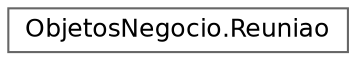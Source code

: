 digraph "Graphical Class Hierarchy"
{
 // LATEX_PDF_SIZE
  bgcolor="transparent";
  edge [fontname=Helvetica,fontsize=12,labelfontname=Helvetica,labelfontsize=10];
  node [fontname=Helvetica,fontsize=12,shape=box,height=0.2,width=0.4];
  rankdir="LR";
  Node0 [id="Node000000",label="ObjetosNegocio.Reuniao",height=0.2,width=0.4,color="grey40", fillcolor="white", style="filled",URL="$class_objetos_negocio_1_1_reuniao.html",tooltip="Representa uma reunião no contexto do sistema."];
}

